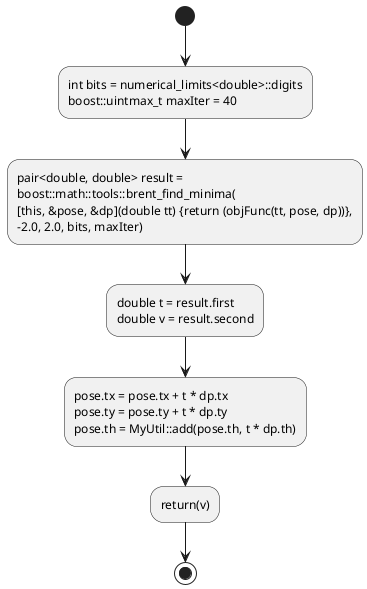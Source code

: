 @startuml

/'
    line search by brent method
    input1: double ev0
    input2: Pose2D &pose
    input3: Pose2D &dp
'/

(*) --> "int bits = numerical_limits<double>::digits
boost::uintmax_t maxIter = 40"
--> "pair<double, double> result =
boost::math::tools::brent_find_minima(
[this, &pose, &dp](double tt) {return (objFunc(tt, pose, dp))},
-2.0, 2.0, bits, maxIter)"
--> "double t = result.first
double v = result.second"
--> "pose.tx = pose.tx + t * dp.tx
pose.ty = pose.ty + t * dp.ty
pose.th = MyUtil::add(pose.th, t * dp.th)"
--> "return(v)"
--> (*)

@enduml
